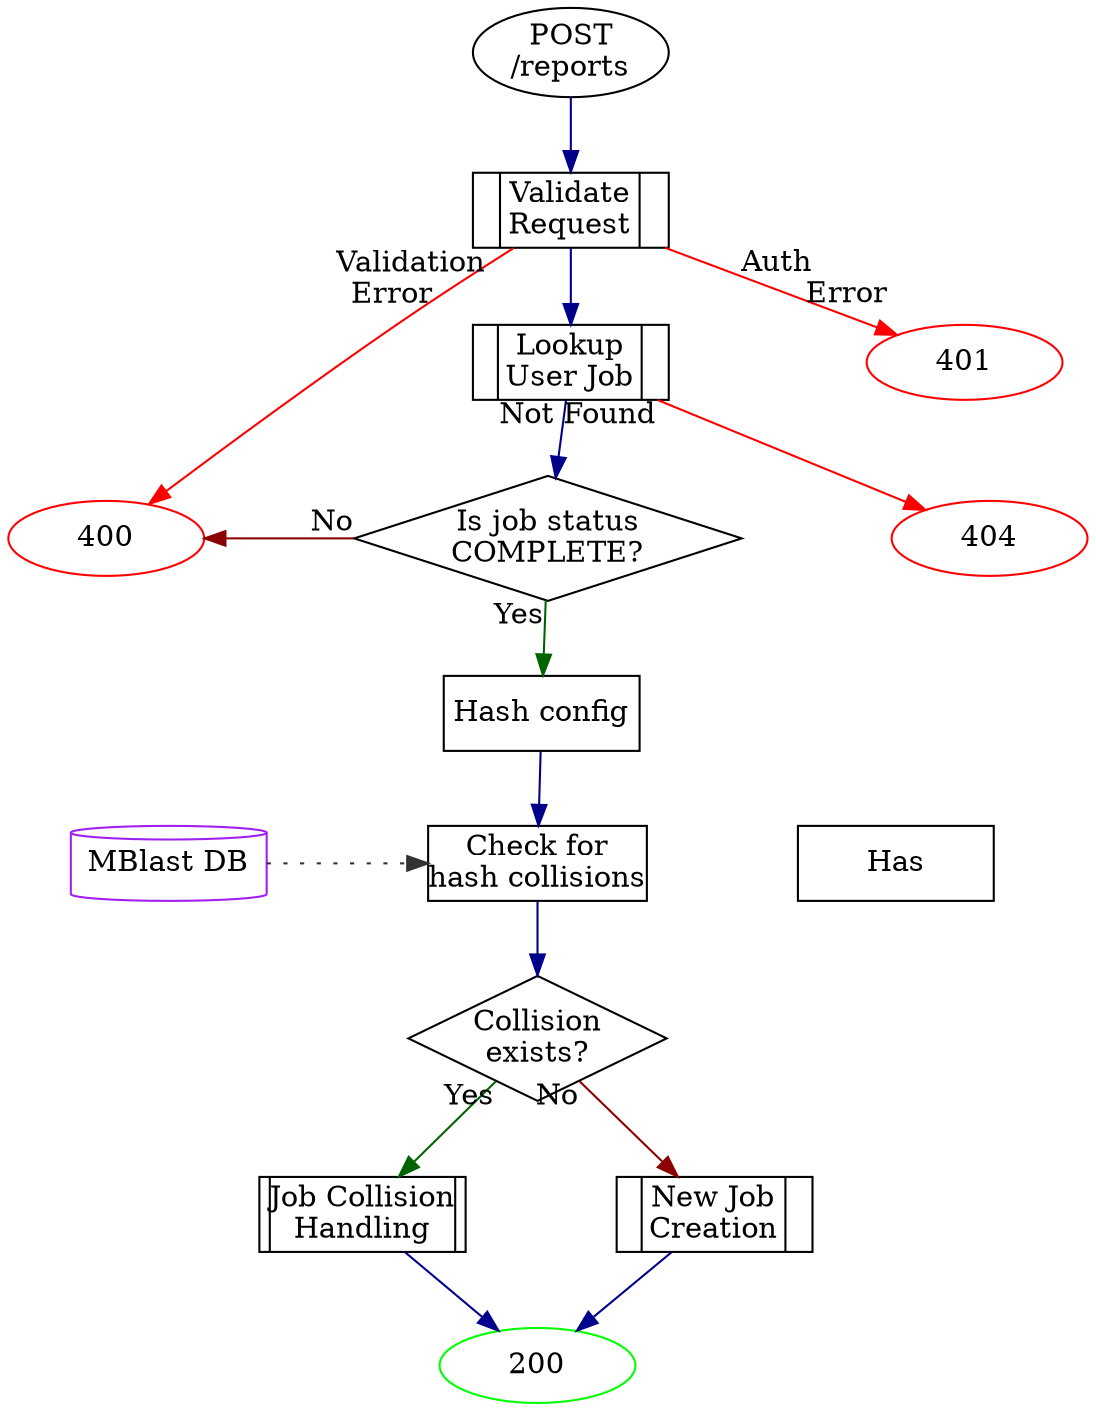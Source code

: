 digraph {
  graph [nodesep=1]
  node  [margin=0, shape=rect, width=1.3]
  edge  [color=darkblue]


  //
  // Nodes
  //
  Start              [label="POST\n/reports", shape=oval]
  ValidateRequest    [label="|Validate\nRequest|", shape=record]
  LookupUserJob      [label="|Lookup\nUser Job|", shape=record]
  IsJobCompleted     [label="Is job status\nCOMPLETE?", shape=diamond]
  HashConfig         [label="Hash config"]
  CheckForCollision  [label="Check for\nhash collisions"]
  CollisionExists    [label="Collision\nexists?", shape=diamond]
  HandleJobCollision [label="|Job Collision\nHandling|", shape=record]
  HandleNewJobCreation [label="|New Job\nCreation|", shape=record]

  DB [label="MBlast DB", shape=cylinder, color=purple]


  // Response Codes
  {
    node [shape=oval, color=red]

    200 [color=green]
    400
    401
    404
  }


  //
  // Edges
  //
  Start                -> ValidateRequest

  ValidateRequest      -> LookupUserJob
  ValidateRequest      -> 400                  [taillabel="Validation   \nError       ", color=red]
  ValidateRequest      -> 401                  [taillabel="Auth\n               Error", color=red]

  LookupUserJob        -> IsJobCompleted
  LookupUserJob        -> 404                  [taillabel="Not Found", color=red]

  IsJobCompleted       -> HashConfig           [taillabel="Yes", color=darkgreen]
  400                  -> IsJobCompleted       [headlabel="No", color=darkred, dir=back]

  HashConfig           -> CheckForCollision

  DB                   -> CheckForCollision    [style=dotted, color="#333333 "]
  CheckForCollision    -> CollisionExists

  CollisionExists      -> HandleJobCollision   [taillabel="Yes", color=darkgreen]
  CollisionExists      -> HandleNewJobCreation [taillabel="No", color=darkred]

  HandleJobCollision   -> 200
  HandleNewJobCreation -> 200




  //
  // Formatting
  //
  {
    edge [style=invis]
    401 -> 404
    400 -> DB
  }

  {
    graph [rank=same]
    DB
    CheckForCollision
    Has
  }

  {
    graph [rank=same]
    400
    IsJobCompleted
  }
}